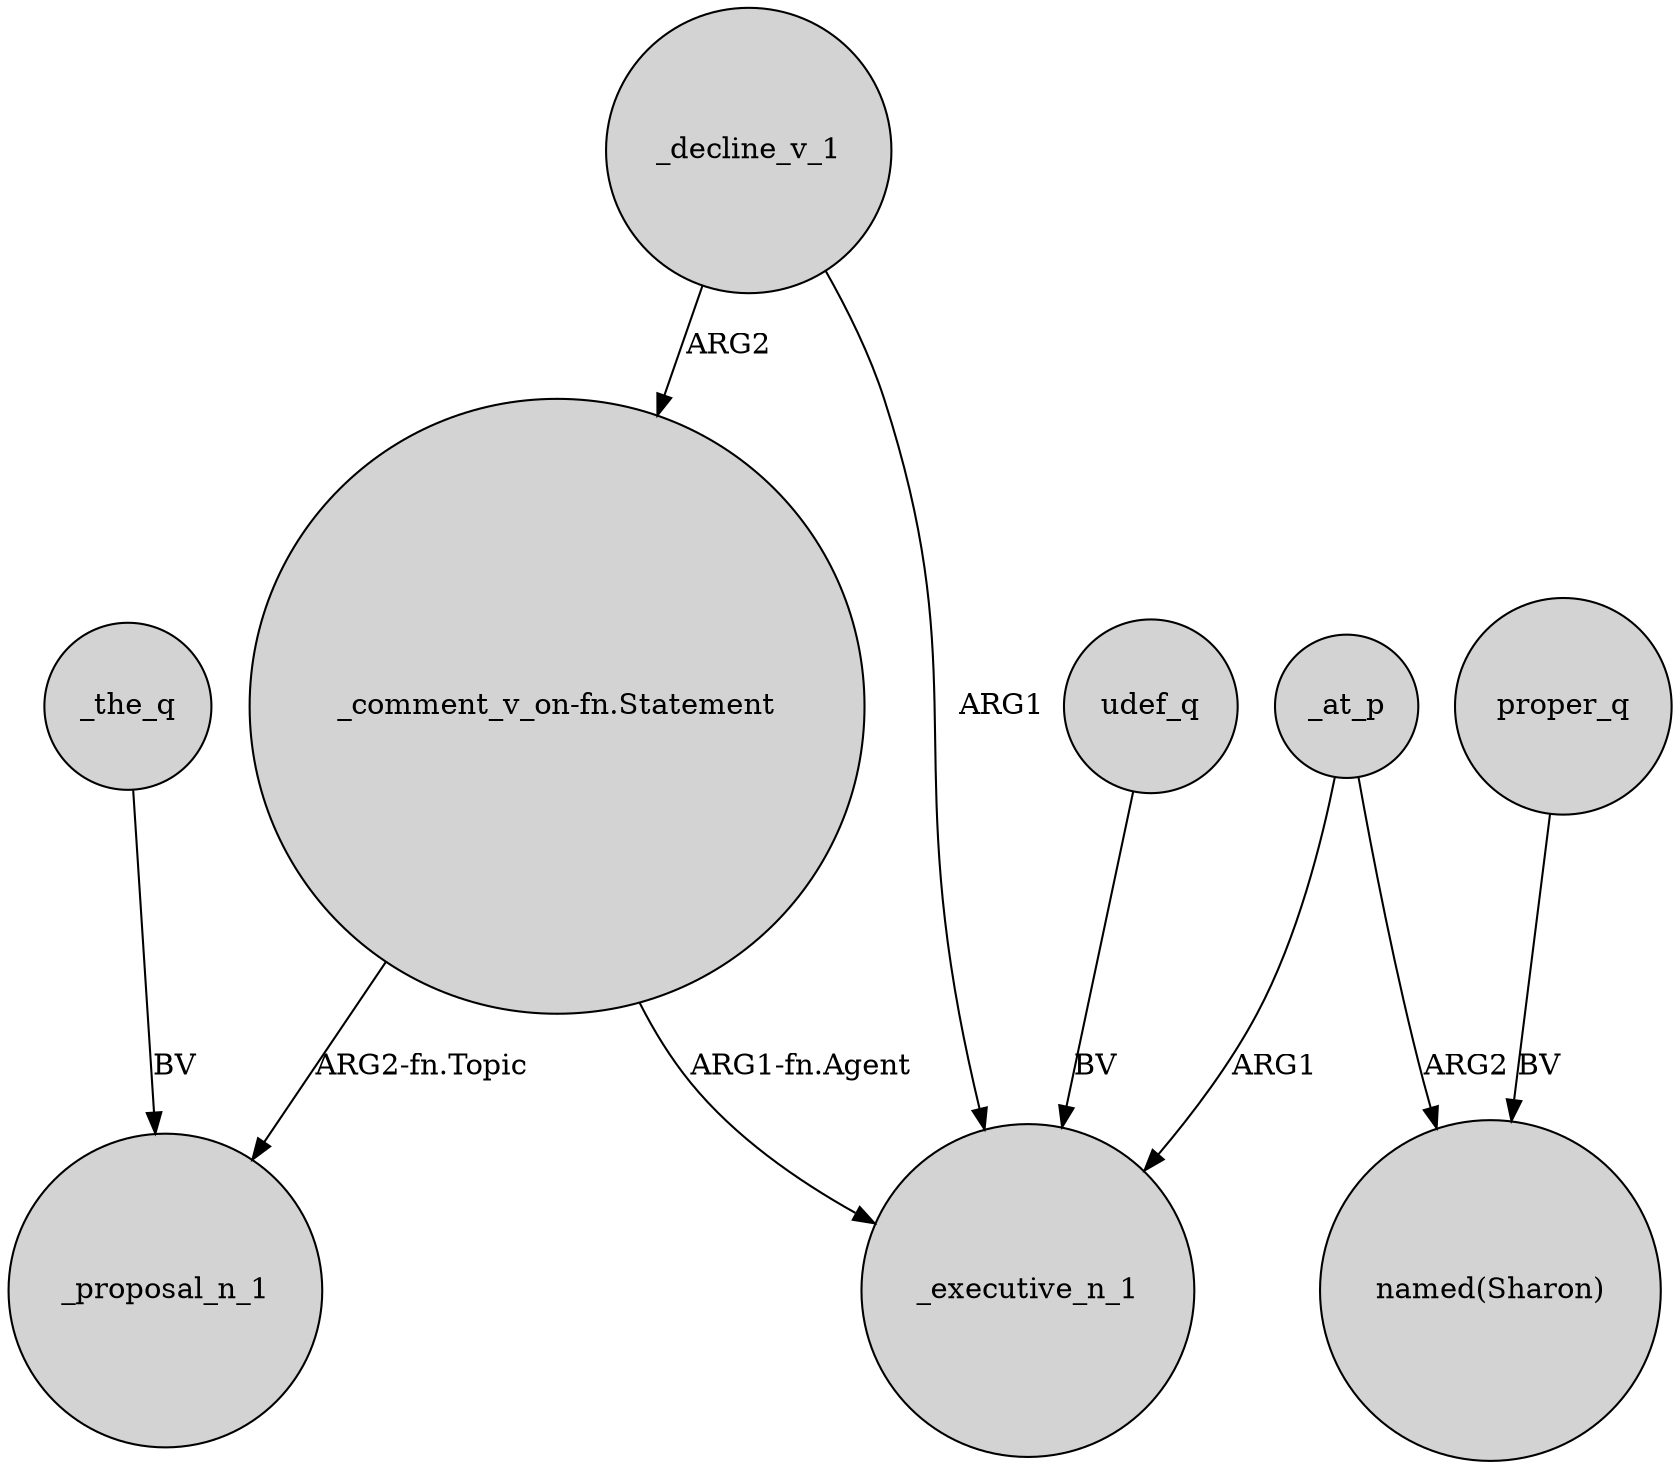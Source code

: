 digraph {
	node [shape=circle style=filled]
	_the_q -> _proposal_n_1 [label=BV]
	_at_p -> _executive_n_1 [label=ARG1]
	udef_q -> _executive_n_1 [label=BV]
	_decline_v_1 -> _executive_n_1 [label=ARG1]
	_at_p -> "named(Sharon)" [label=ARG2]
	proper_q -> "named(Sharon)" [label=BV]
	"_comment_v_on-fn.Statement" -> _executive_n_1 [label="ARG1-fn.Agent"]
	_decline_v_1 -> "_comment_v_on-fn.Statement" [label=ARG2]
	"_comment_v_on-fn.Statement" -> _proposal_n_1 [label="ARG2-fn.Topic"]
}
